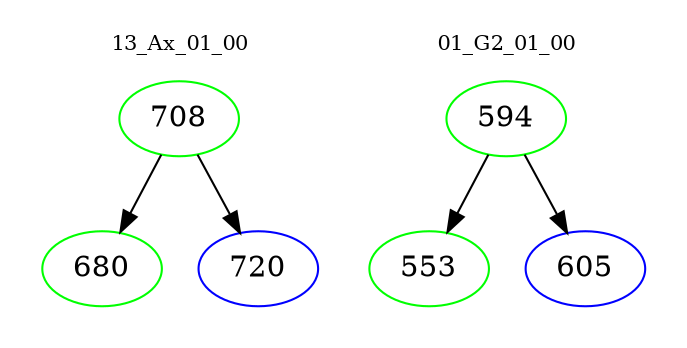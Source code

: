 digraph{
subgraph cluster_0 {
color = white
label = "13_Ax_01_00";
fontsize=10;
T0_708 [label="708", color="green"]
T0_708 -> T0_680 [color="black"]
T0_680 [label="680", color="green"]
T0_708 -> T0_720 [color="black"]
T0_720 [label="720", color="blue"]
}
subgraph cluster_1 {
color = white
label = "01_G2_01_00";
fontsize=10;
T1_594 [label="594", color="green"]
T1_594 -> T1_553 [color="black"]
T1_553 [label="553", color="green"]
T1_594 -> T1_605 [color="black"]
T1_605 [label="605", color="blue"]
}
}
